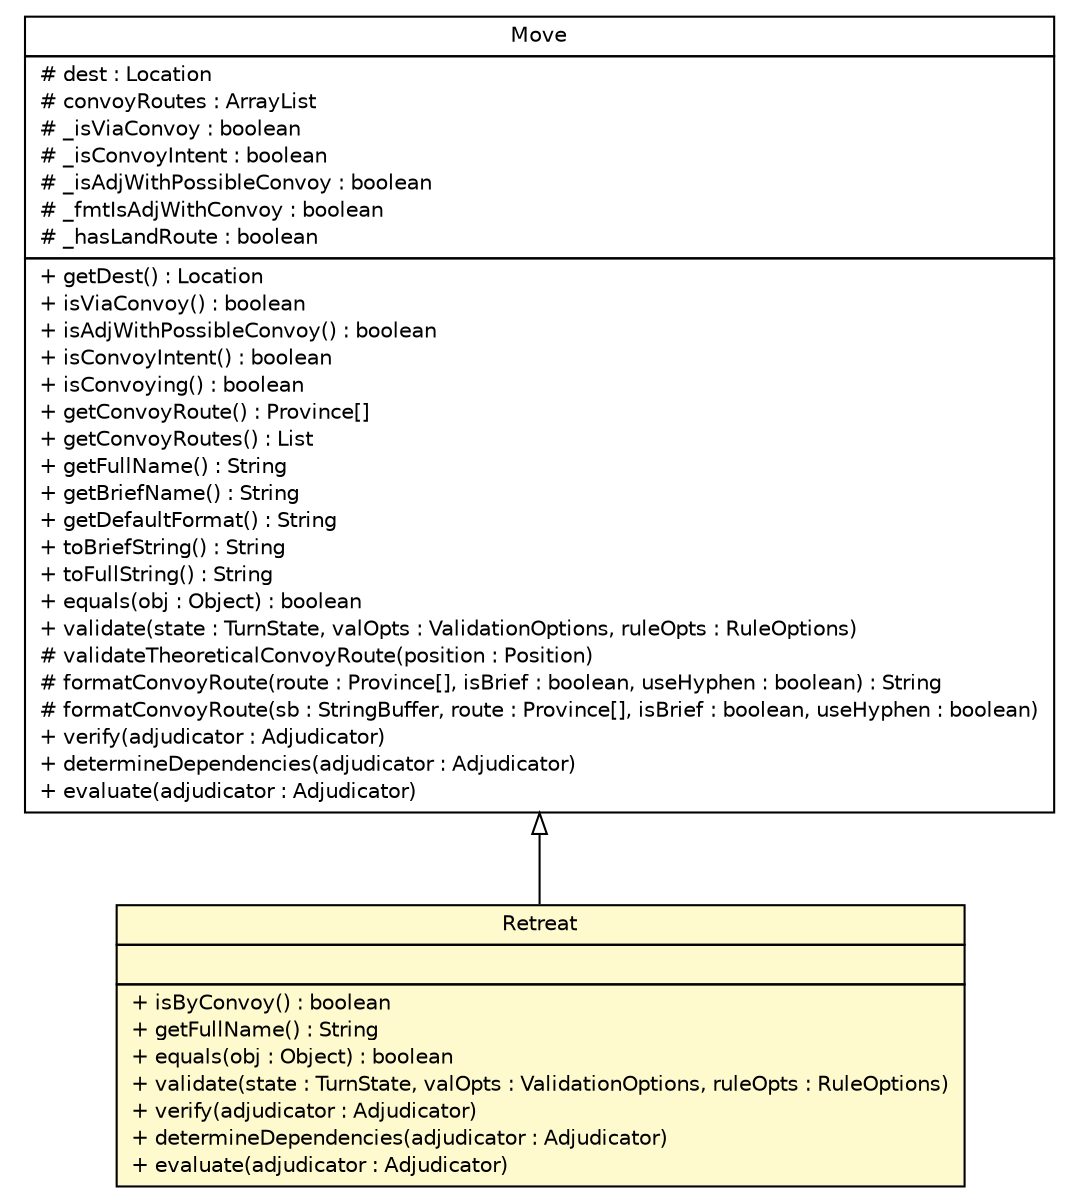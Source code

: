 #!/usr/local/bin/dot
#
# Class diagram 
# Generated by UMLGraph version 5.2 (http://www.umlgraph.org/)
#

digraph G {
	edge [fontname="Helvetica",fontsize=10,labelfontname="Helvetica",labelfontsize=10];
	node [fontname="Helvetica",fontsize=10,shape=plaintext];
	nodesep=0.25;
	ranksep=0.5;
	// dip.order.Move
	c4621 [label=<<table title="dip.order.Move" border="0" cellborder="1" cellspacing="0" cellpadding="2" port="p" href="./Move.html">
		<tr><td><table border="0" cellspacing="0" cellpadding="1">
<tr><td align="center" balign="center"> Move </td></tr>
		</table></td></tr>
		<tr><td><table border="0" cellspacing="0" cellpadding="1">
<tr><td align="left" balign="left"> # dest : Location </td></tr>
<tr><td align="left" balign="left"> # convoyRoutes : ArrayList </td></tr>
<tr><td align="left" balign="left"> # _isViaConvoy : boolean </td></tr>
<tr><td align="left" balign="left"> # _isConvoyIntent : boolean </td></tr>
<tr><td align="left" balign="left"> # _isAdjWithPossibleConvoy : boolean </td></tr>
<tr><td align="left" balign="left"> # _fmtIsAdjWithConvoy : boolean </td></tr>
<tr><td align="left" balign="left"> # _hasLandRoute : boolean </td></tr>
		</table></td></tr>
		<tr><td><table border="0" cellspacing="0" cellpadding="1">
<tr><td align="left" balign="left"> + getDest() : Location </td></tr>
<tr><td align="left" balign="left"> + isViaConvoy() : boolean </td></tr>
<tr><td align="left" balign="left"> + isAdjWithPossibleConvoy() : boolean </td></tr>
<tr><td align="left" balign="left"> + isConvoyIntent() : boolean </td></tr>
<tr><td align="left" balign="left"> + isConvoying() : boolean </td></tr>
<tr><td align="left" balign="left"> + getConvoyRoute() : Province[] </td></tr>
<tr><td align="left" balign="left"> + getConvoyRoutes() : List </td></tr>
<tr><td align="left" balign="left"> + getFullName() : String </td></tr>
<tr><td align="left" balign="left"> + getBriefName() : String </td></tr>
<tr><td align="left" balign="left"> + getDefaultFormat() : String </td></tr>
<tr><td align="left" balign="left"> + toBriefString() : String </td></tr>
<tr><td align="left" balign="left"> + toFullString() : String </td></tr>
<tr><td align="left" balign="left"> + equals(obj : Object) : boolean </td></tr>
<tr><td align="left" balign="left"> + validate(state : TurnState, valOpts : ValidationOptions, ruleOpts : RuleOptions) </td></tr>
<tr><td align="left" balign="left"> # validateTheoreticalConvoyRoute(position : Position) </td></tr>
<tr><td align="left" balign="left"> # formatConvoyRoute(route : Province[], isBrief : boolean, useHyphen : boolean) : String </td></tr>
<tr><td align="left" balign="left"> # formatConvoyRoute(sb : StringBuffer, route : Province[], isBrief : boolean, useHyphen : boolean) </td></tr>
<tr><td align="left" balign="left"> + verify(adjudicator : Adjudicator) </td></tr>
<tr><td align="left" balign="left"> + determineDependencies(adjudicator : Adjudicator) </td></tr>
<tr><td align="left" balign="left"> + evaluate(adjudicator : Adjudicator) </td></tr>
		</table></td></tr>
		</table>>, fontname="Helvetica", fontcolor="black", fontsize=10.0];
	// dip.order.Retreat
	c4629 [label=<<table title="dip.order.Retreat" border="0" cellborder="1" cellspacing="0" cellpadding="2" port="p" bgcolor="lemonChiffon" href="./Retreat.html">
		<tr><td><table border="0" cellspacing="0" cellpadding="1">
<tr><td align="center" balign="center"> Retreat </td></tr>
		</table></td></tr>
		<tr><td><table border="0" cellspacing="0" cellpadding="1">
<tr><td align="left" balign="left">  </td></tr>
		</table></td></tr>
		<tr><td><table border="0" cellspacing="0" cellpadding="1">
<tr><td align="left" balign="left"> + isByConvoy() : boolean </td></tr>
<tr><td align="left" balign="left"> + getFullName() : String </td></tr>
<tr><td align="left" balign="left"> + equals(obj : Object) : boolean </td></tr>
<tr><td align="left" balign="left"> + validate(state : TurnState, valOpts : ValidationOptions, ruleOpts : RuleOptions) </td></tr>
<tr><td align="left" balign="left"> + verify(adjudicator : Adjudicator) </td></tr>
<tr><td align="left" balign="left"> + determineDependencies(adjudicator : Adjudicator) </td></tr>
<tr><td align="left" balign="left"> + evaluate(adjudicator : Adjudicator) </td></tr>
		</table></td></tr>
		</table>>, fontname="Helvetica", fontcolor="black", fontsize=10.0];
	//dip.order.Retreat extends dip.order.Move
	c4621:p -> c4629:p [dir=back,arrowtail=empty];
}

